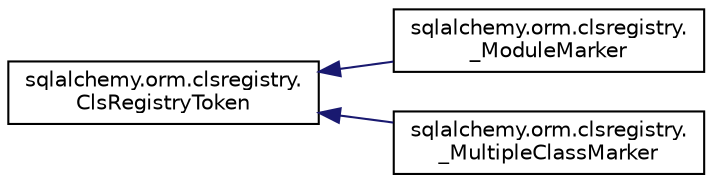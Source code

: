 digraph "Graphical Class Hierarchy"
{
 // LATEX_PDF_SIZE
  edge [fontname="Helvetica",fontsize="10",labelfontname="Helvetica",labelfontsize="10"];
  node [fontname="Helvetica",fontsize="10",shape=record];
  rankdir="LR";
  Node0 [label="sqlalchemy.orm.clsregistry.\lClsRegistryToken",height=0.2,width=0.4,color="black", fillcolor="white", style="filled",URL="$classsqlalchemy_1_1orm_1_1clsregistry_1_1ClsRegistryToken.html",tooltip=" "];
  Node0 -> Node1 [dir="back",color="midnightblue",fontsize="10",style="solid",fontname="Helvetica"];
  Node1 [label="sqlalchemy.orm.clsregistry.\l_ModuleMarker",height=0.2,width=0.4,color="black", fillcolor="white", style="filled",URL="$classsqlalchemy_1_1orm_1_1clsregistry_1_1__ModuleMarker.html",tooltip=" "];
  Node0 -> Node2 [dir="back",color="midnightblue",fontsize="10",style="solid",fontname="Helvetica"];
  Node2 [label="sqlalchemy.orm.clsregistry.\l_MultipleClassMarker",height=0.2,width=0.4,color="black", fillcolor="white", style="filled",URL="$classsqlalchemy_1_1orm_1_1clsregistry_1_1__MultipleClassMarker.html",tooltip=" "];
}
